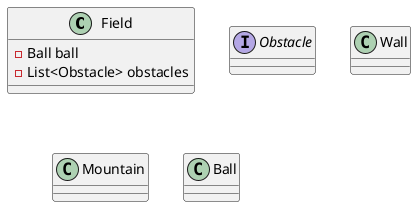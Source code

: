@startuml クラス図

class Field{
    - Ball ball
    - List<Obstacle> obstacles
}
interface Obstacle{}
class Wall{}
class Mountain{}

class Ball{}

@enduml